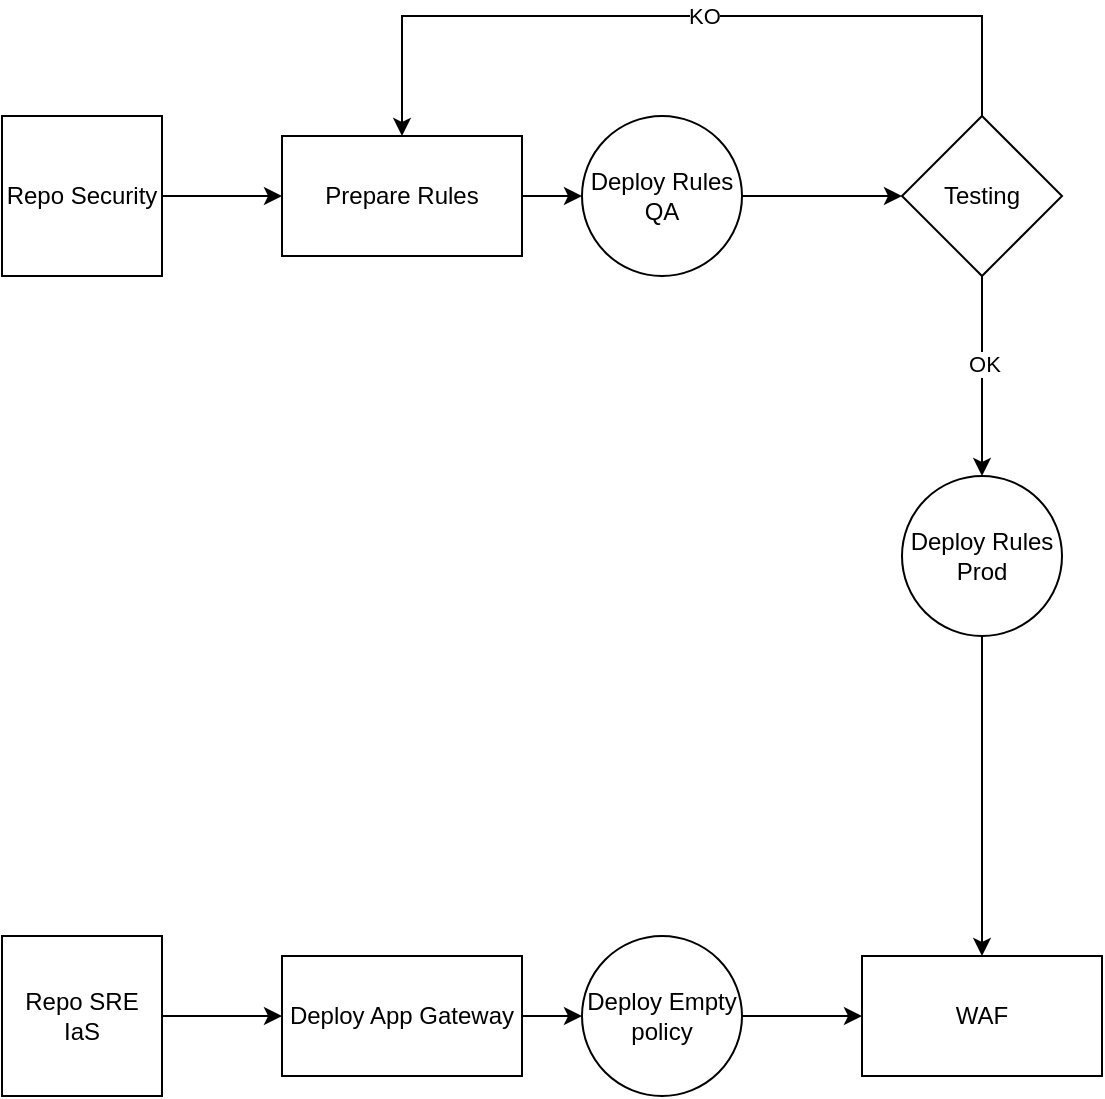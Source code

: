 <mxfile version="24.8.2">
  <diagram name="Page-1" id="z2R23yF2_xAr9wj44NXU">
    <mxGraphModel dx="1418" dy="778" grid="1" gridSize="10" guides="1" tooltips="1" connect="1" arrows="1" fold="1" page="1" pageScale="1" pageWidth="850" pageHeight="1100" math="0" shadow="0">
      <root>
        <mxCell id="0" />
        <mxCell id="1" parent="0" />
        <mxCell id="PIZpP7njdXqK2jsh0bPQ-8" value="" style="edgeStyle=orthogonalEdgeStyle;rounded=0;orthogonalLoop=1;jettySize=auto;html=1;" parent="1" source="PIZpP7njdXqK2jsh0bPQ-1" target="PIZpP7njdXqK2jsh0bPQ-7" edge="1">
          <mxGeometry relative="1" as="geometry" />
        </mxCell>
        <mxCell id="PIZpP7njdXqK2jsh0bPQ-1" value="Repo Security" style="whiteSpace=wrap;html=1;aspect=fixed;" parent="1" vertex="1">
          <mxGeometry x="120" y="130" width="80" height="80" as="geometry" />
        </mxCell>
        <mxCell id="PIZpP7njdXqK2jsh0bPQ-4" value="" style="edgeStyle=orthogonalEdgeStyle;rounded=0;orthogonalLoop=1;jettySize=auto;html=1;" parent="1" source="PIZpP7njdXqK2jsh0bPQ-2" target="PIZpP7njdXqK2jsh0bPQ-3" edge="1">
          <mxGeometry relative="1" as="geometry" />
        </mxCell>
        <mxCell id="PIZpP7njdXqK2jsh0bPQ-2" value="Repo SRE&lt;br&gt;IaS" style="whiteSpace=wrap;html=1;aspect=fixed;" parent="1" vertex="1">
          <mxGeometry x="120" y="540" width="80" height="80" as="geometry" />
        </mxCell>
        <mxCell id="PIZpP7njdXqK2jsh0bPQ-6" value="" style="edgeStyle=orthogonalEdgeStyle;rounded=0;orthogonalLoop=1;jettySize=auto;html=1;" parent="1" source="PIZpP7njdXqK2jsh0bPQ-3" target="PIZpP7njdXqK2jsh0bPQ-5" edge="1">
          <mxGeometry relative="1" as="geometry" />
        </mxCell>
        <mxCell id="PIZpP7njdXqK2jsh0bPQ-3" value="Deploy App Gateway" style="whiteSpace=wrap;html=1;" parent="1" vertex="1">
          <mxGeometry x="260" y="550" width="120" height="60" as="geometry" />
        </mxCell>
        <mxCell id="PIZpP7njdXqK2jsh0bPQ-27" value="" style="edgeStyle=orthogonalEdgeStyle;rounded=0;orthogonalLoop=1;jettySize=auto;html=1;" parent="1" source="PIZpP7njdXqK2jsh0bPQ-5" target="PIZpP7njdXqK2jsh0bPQ-26" edge="1">
          <mxGeometry relative="1" as="geometry" />
        </mxCell>
        <mxCell id="PIZpP7njdXqK2jsh0bPQ-5" value="Deploy Empty policy" style="ellipse;whiteSpace=wrap;html=1;" parent="1" vertex="1">
          <mxGeometry x="410" y="540" width="80" height="80" as="geometry" />
        </mxCell>
        <mxCell id="PIZpP7njdXqK2jsh0bPQ-10" value="" style="edgeStyle=orthogonalEdgeStyle;rounded=0;orthogonalLoop=1;jettySize=auto;html=1;" parent="1" source="PIZpP7njdXqK2jsh0bPQ-7" target="PIZpP7njdXqK2jsh0bPQ-9" edge="1">
          <mxGeometry relative="1" as="geometry" />
        </mxCell>
        <mxCell id="PIZpP7njdXqK2jsh0bPQ-7" value="Prepare Rules" style="whiteSpace=wrap;html=1;" parent="1" vertex="1">
          <mxGeometry x="260" y="140" width="120" height="60" as="geometry" />
        </mxCell>
        <mxCell id="PIZpP7njdXqK2jsh0bPQ-12" value="" style="edgeStyle=orthogonalEdgeStyle;rounded=0;orthogonalLoop=1;jettySize=auto;html=1;" parent="1" source="PIZpP7njdXqK2jsh0bPQ-9" target="PIZpP7njdXqK2jsh0bPQ-11" edge="1">
          <mxGeometry relative="1" as="geometry" />
        </mxCell>
        <mxCell id="PIZpP7njdXqK2jsh0bPQ-9" value="Deploy Rules QA" style="ellipse;whiteSpace=wrap;html=1;" parent="1" vertex="1">
          <mxGeometry x="410" y="130" width="80" height="80" as="geometry" />
        </mxCell>
        <mxCell id="PIZpP7njdXqK2jsh0bPQ-16" style="edgeStyle=orthogonalEdgeStyle;rounded=0;orthogonalLoop=1;jettySize=auto;html=1;entryX=0.5;entryY=0;entryDx=0;entryDy=0;" parent="1" source="PIZpP7njdXqK2jsh0bPQ-11" target="PIZpP7njdXqK2jsh0bPQ-7" edge="1">
          <mxGeometry relative="1" as="geometry">
            <Array as="points">
              <mxPoint x="610" y="80" />
              <mxPoint x="320" y="80" />
            </Array>
          </mxGeometry>
        </mxCell>
        <mxCell id="PIZpP7njdXqK2jsh0bPQ-17" value="KO" style="edgeLabel;html=1;align=center;verticalAlign=middle;resizable=0;points=[];" parent="PIZpP7njdXqK2jsh0bPQ-16" vertex="1" connectable="0">
          <mxGeometry x="-0.055" relative="1" as="geometry">
            <mxPoint as="offset" />
          </mxGeometry>
        </mxCell>
        <mxCell id="PIZpP7njdXqK2jsh0bPQ-23" style="edgeStyle=orthogonalEdgeStyle;rounded=0;orthogonalLoop=1;jettySize=auto;html=1;entryX=0.5;entryY=0;entryDx=0;entryDy=0;" parent="1" source="PIZpP7njdXqK2jsh0bPQ-11" target="PIZpP7njdXqK2jsh0bPQ-22" edge="1">
          <mxGeometry relative="1" as="geometry" />
        </mxCell>
        <mxCell id="PIZpP7njdXqK2jsh0bPQ-25" value="OK" style="edgeLabel;html=1;align=center;verticalAlign=middle;resizable=0;points=[];" parent="PIZpP7njdXqK2jsh0bPQ-23" vertex="1" connectable="0">
          <mxGeometry x="-0.12" y="1" relative="1" as="geometry">
            <mxPoint as="offset" />
          </mxGeometry>
        </mxCell>
        <mxCell id="PIZpP7njdXqK2jsh0bPQ-11" value="Testing" style="rhombus;whiteSpace=wrap;html=1;" parent="1" vertex="1">
          <mxGeometry x="570" y="130" width="80" height="80" as="geometry" />
        </mxCell>
        <mxCell id="PIZpP7njdXqK2jsh0bPQ-28" style="edgeStyle=orthogonalEdgeStyle;rounded=0;orthogonalLoop=1;jettySize=auto;html=1;entryX=0.5;entryY=0;entryDx=0;entryDy=0;" parent="1" source="PIZpP7njdXqK2jsh0bPQ-22" target="PIZpP7njdXqK2jsh0bPQ-26" edge="1">
          <mxGeometry relative="1" as="geometry" />
        </mxCell>
        <mxCell id="PIZpP7njdXqK2jsh0bPQ-22" value="Deploy Rules Prod" style="ellipse;whiteSpace=wrap;html=1;" parent="1" vertex="1">
          <mxGeometry x="570" y="310" width="80" height="80" as="geometry" />
        </mxCell>
        <mxCell id="PIZpP7njdXqK2jsh0bPQ-26" value="WAF" style="whiteSpace=wrap;html=1;" parent="1" vertex="1">
          <mxGeometry x="550" y="550" width="120" height="60" as="geometry" />
        </mxCell>
      </root>
    </mxGraphModel>
  </diagram>
</mxfile>
